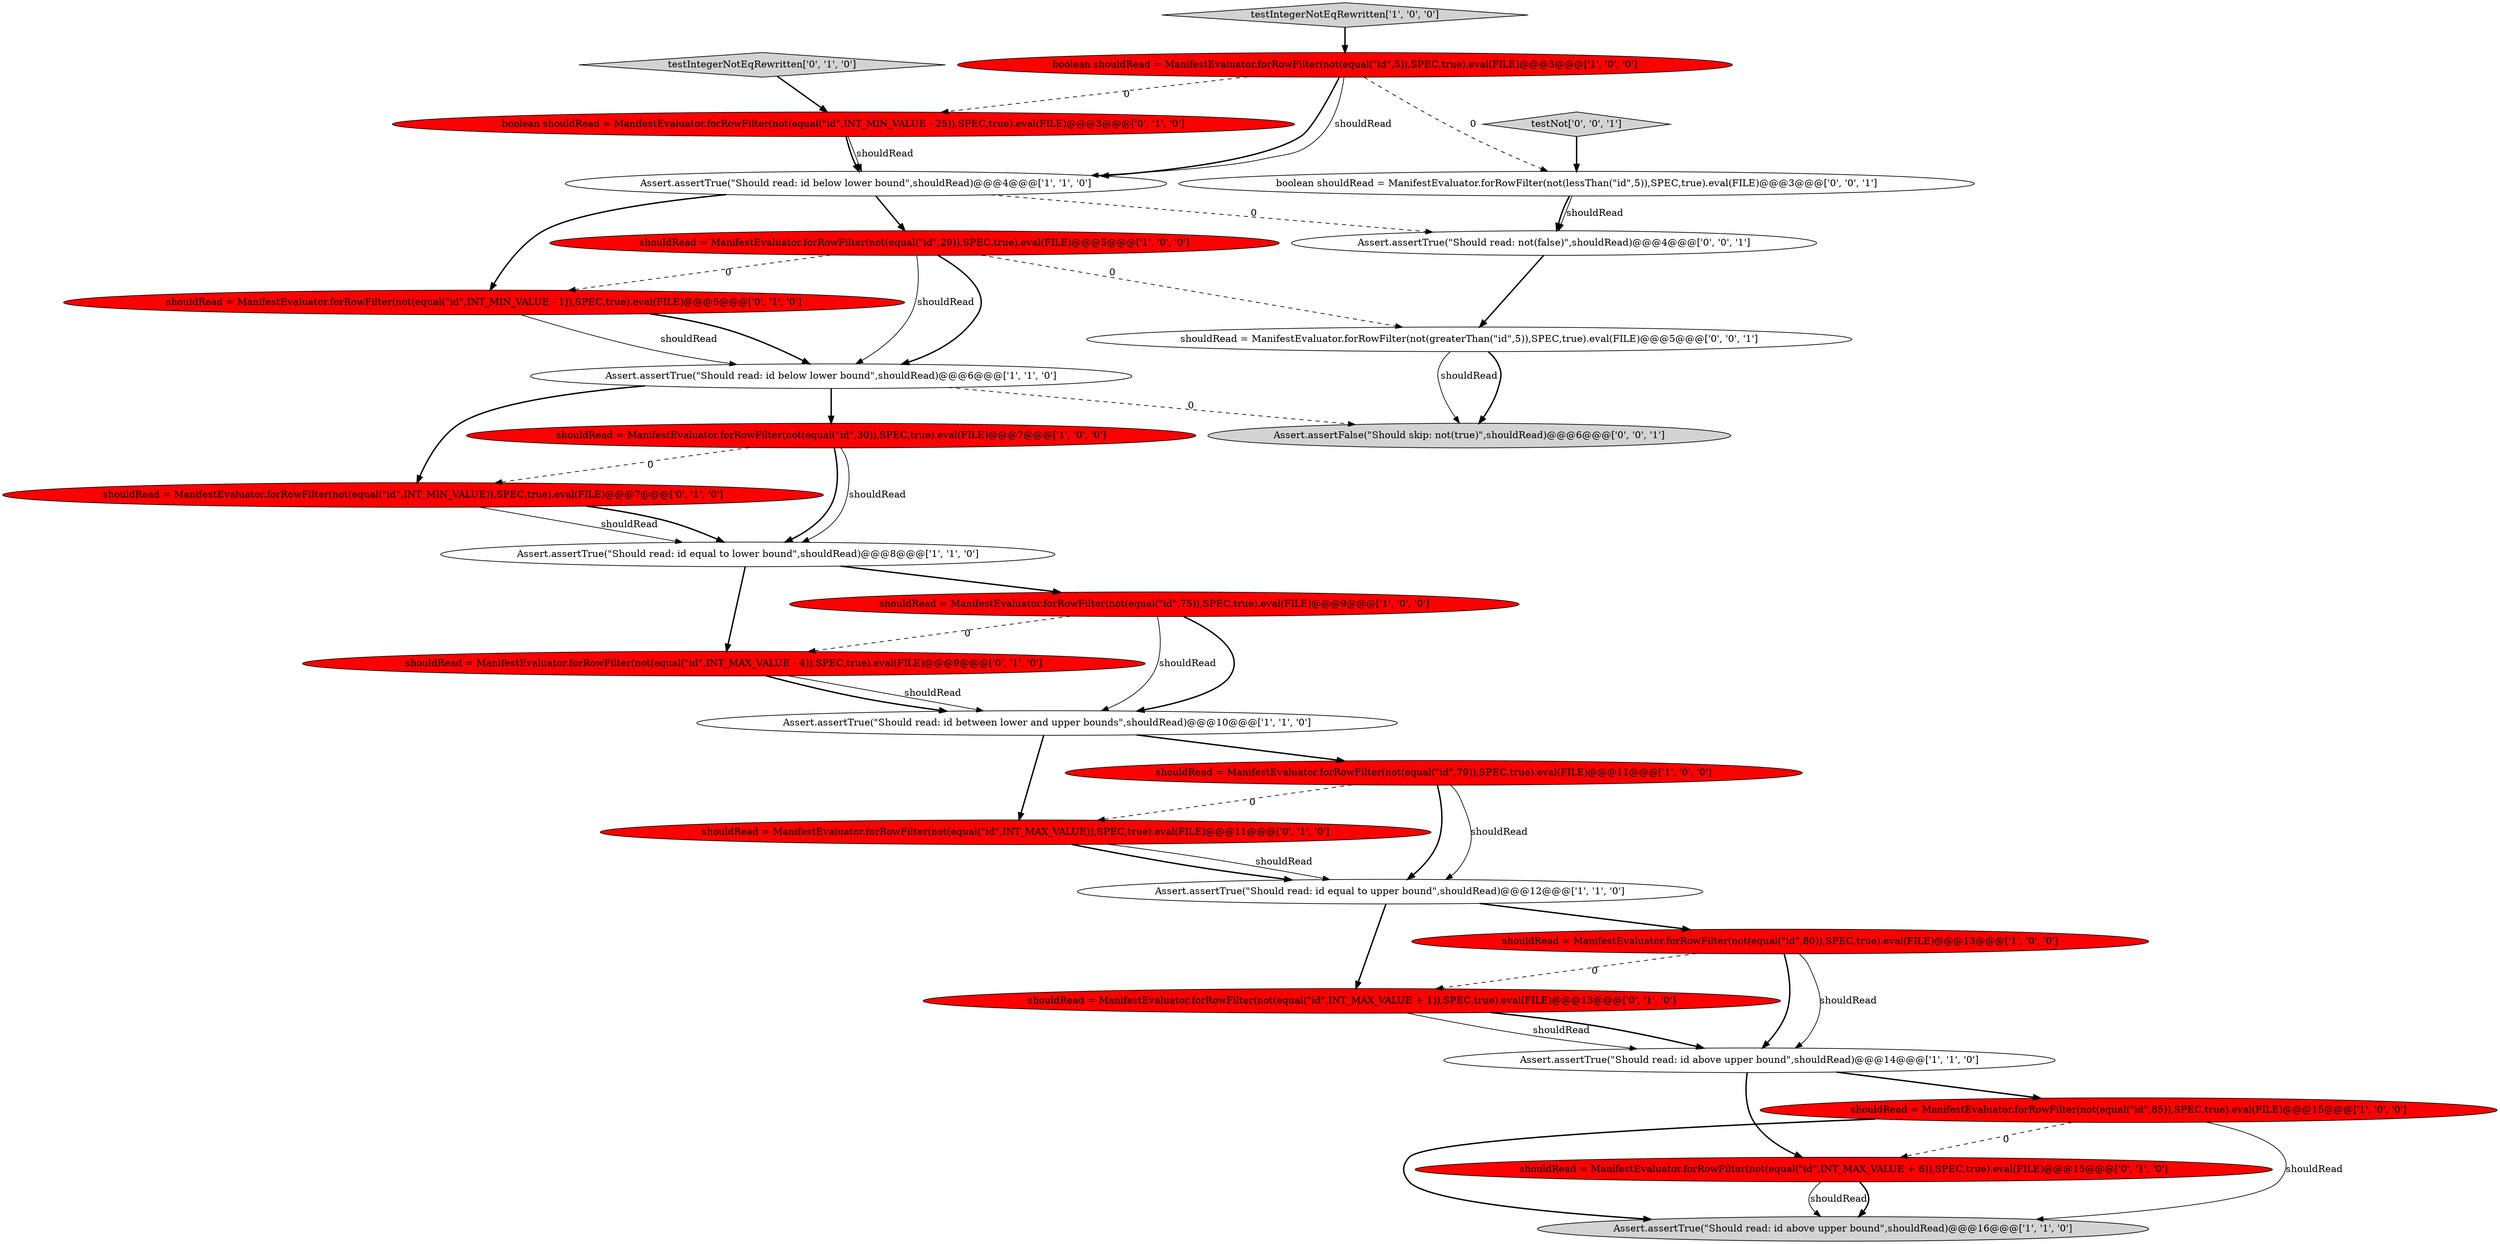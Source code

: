 digraph {
13 [style = filled, label = "Assert.assertTrue(\"Should read: id below lower bound\",shouldRead)@@@4@@@['1', '1', '0']", fillcolor = white, shape = ellipse image = "AAA0AAABBB1BBB"];
17 [style = filled, label = "shouldRead = ManifestEvaluator.forRowFilter(not(equal(\"id\",INT_MIN_VALUE - 1)),SPEC,true).eval(FILE)@@@5@@@['0', '1', '0']", fillcolor = red, shape = ellipse image = "AAA1AAABBB2BBB"];
21 [style = filled, label = "shouldRead = ManifestEvaluator.forRowFilter(not(equal(\"id\",INT_MIN_VALUE)),SPEC,true).eval(FILE)@@@7@@@['0', '1', '0']", fillcolor = red, shape = ellipse image = "AAA1AAABBB2BBB"];
1 [style = filled, label = "boolean shouldRead = ManifestEvaluator.forRowFilter(not(equal(\"id\",5)),SPEC,true).eval(FILE)@@@3@@@['1', '0', '0']", fillcolor = red, shape = ellipse image = "AAA1AAABBB1BBB"];
4 [style = filled, label = "shouldRead = ManifestEvaluator.forRowFilter(not(equal(\"id\",30)),SPEC,true).eval(FILE)@@@7@@@['1', '0', '0']", fillcolor = red, shape = ellipse image = "AAA1AAABBB1BBB"];
10 [style = filled, label = "shouldRead = ManifestEvaluator.forRowFilter(not(equal(\"id\",75)),SPEC,true).eval(FILE)@@@9@@@['1', '0', '0']", fillcolor = red, shape = ellipse image = "AAA1AAABBB1BBB"];
23 [style = filled, label = "boolean shouldRead = ManifestEvaluator.forRowFilter(not(lessThan(\"id\",5)),SPEC,true).eval(FILE)@@@3@@@['0', '0', '1']", fillcolor = white, shape = ellipse image = "AAA0AAABBB3BBB"];
12 [style = filled, label = "Assert.assertTrue(\"Should read: id equal to upper bound\",shouldRead)@@@12@@@['1', '1', '0']", fillcolor = white, shape = ellipse image = "AAA0AAABBB1BBB"];
15 [style = filled, label = "boolean shouldRead = ManifestEvaluator.forRowFilter(not(equal(\"id\",INT_MIN_VALUE - 25)),SPEC,true).eval(FILE)@@@3@@@['0', '1', '0']", fillcolor = red, shape = ellipse image = "AAA1AAABBB2BBB"];
5 [style = filled, label = "shouldRead = ManifestEvaluator.forRowFilter(not(equal(\"id\",29)),SPEC,true).eval(FILE)@@@5@@@['1', '0', '0']", fillcolor = red, shape = ellipse image = "AAA1AAABBB1BBB"];
7 [style = filled, label = "Assert.assertTrue(\"Should read: id equal to lower bound\",shouldRead)@@@8@@@['1', '1', '0']", fillcolor = white, shape = ellipse image = "AAA0AAABBB1BBB"];
8 [style = filled, label = "shouldRead = ManifestEvaluator.forRowFilter(not(equal(\"id\",80)),SPEC,true).eval(FILE)@@@13@@@['1', '0', '0']", fillcolor = red, shape = ellipse image = "AAA1AAABBB1BBB"];
24 [style = filled, label = "testNot['0', '0', '1']", fillcolor = lightgray, shape = diamond image = "AAA0AAABBB3BBB"];
26 [style = filled, label = "Assert.assertFalse(\"Should skip: not(true)\",shouldRead)@@@6@@@['0', '0', '1']", fillcolor = lightgray, shape = ellipse image = "AAA0AAABBB3BBB"];
25 [style = filled, label = "Assert.assertTrue(\"Should read: not(false)\",shouldRead)@@@4@@@['0', '0', '1']", fillcolor = white, shape = ellipse image = "AAA0AAABBB3BBB"];
6 [style = filled, label = "shouldRead = ManifestEvaluator.forRowFilter(not(equal(\"id\",79)),SPEC,true).eval(FILE)@@@11@@@['1', '0', '0']", fillcolor = red, shape = ellipse image = "AAA1AAABBB1BBB"];
2 [style = filled, label = "Assert.assertTrue(\"Should read: id below lower bound\",shouldRead)@@@6@@@['1', '1', '0']", fillcolor = white, shape = ellipse image = "AAA0AAABBB1BBB"];
22 [style = filled, label = "shouldRead = ManifestEvaluator.forRowFilter(not(equal(\"id\",INT_MAX_VALUE)),SPEC,true).eval(FILE)@@@11@@@['0', '1', '0']", fillcolor = red, shape = ellipse image = "AAA1AAABBB2BBB"];
20 [style = filled, label = "testIntegerNotEqRewritten['0', '1', '0']", fillcolor = lightgray, shape = diamond image = "AAA0AAABBB2BBB"];
0 [style = filled, label = "shouldRead = ManifestEvaluator.forRowFilter(not(equal(\"id\",85)),SPEC,true).eval(FILE)@@@15@@@['1', '0', '0']", fillcolor = red, shape = ellipse image = "AAA1AAABBB1BBB"];
27 [style = filled, label = "shouldRead = ManifestEvaluator.forRowFilter(not(greaterThan(\"id\",5)),SPEC,true).eval(FILE)@@@5@@@['0', '0', '1']", fillcolor = white, shape = ellipse image = "AAA0AAABBB3BBB"];
19 [style = filled, label = "shouldRead = ManifestEvaluator.forRowFilter(not(equal(\"id\",INT_MAX_VALUE + 6)),SPEC,true).eval(FILE)@@@15@@@['0', '1', '0']", fillcolor = red, shape = ellipse image = "AAA1AAABBB2BBB"];
11 [style = filled, label = "Assert.assertTrue(\"Should read: id above upper bound\",shouldRead)@@@14@@@['1', '1', '0']", fillcolor = white, shape = ellipse image = "AAA0AAABBB1BBB"];
16 [style = filled, label = "shouldRead = ManifestEvaluator.forRowFilter(not(equal(\"id\",INT_MAX_VALUE + 1)),SPEC,true).eval(FILE)@@@13@@@['0', '1', '0']", fillcolor = red, shape = ellipse image = "AAA1AAABBB2BBB"];
3 [style = filled, label = "Assert.assertTrue(\"Should read: id above upper bound\",shouldRead)@@@16@@@['1', '1', '0']", fillcolor = lightgray, shape = ellipse image = "AAA0AAABBB1BBB"];
14 [style = filled, label = "Assert.assertTrue(\"Should read: id between lower and upper bounds\",shouldRead)@@@10@@@['1', '1', '0']", fillcolor = white, shape = ellipse image = "AAA0AAABBB1BBB"];
9 [style = filled, label = "testIntegerNotEqRewritten['1', '0', '0']", fillcolor = lightgray, shape = diamond image = "AAA0AAABBB1BBB"];
18 [style = filled, label = "shouldRead = ManifestEvaluator.forRowFilter(not(equal(\"id\",INT_MAX_VALUE - 4)),SPEC,true).eval(FILE)@@@9@@@['0', '1', '0']", fillcolor = red, shape = ellipse image = "AAA1AAABBB2BBB"];
0->3 [style = bold, label=""];
5->2 [style = solid, label="shouldRead"];
18->14 [style = solid, label="shouldRead"];
0->3 [style = solid, label="shouldRead"];
23->25 [style = bold, label=""];
8->16 [style = dashed, label="0"];
15->13 [style = bold, label=""];
19->3 [style = solid, label="shouldRead"];
16->11 [style = bold, label=""];
23->25 [style = solid, label="shouldRead"];
7->10 [style = bold, label=""];
10->14 [style = bold, label=""];
1->15 [style = dashed, label="0"];
0->19 [style = dashed, label="0"];
8->11 [style = solid, label="shouldRead"];
14->22 [style = bold, label=""];
6->12 [style = solid, label="shouldRead"];
12->16 [style = bold, label=""];
13->25 [style = dashed, label="0"];
11->19 [style = bold, label=""];
27->26 [style = solid, label="shouldRead"];
24->23 [style = bold, label=""];
2->4 [style = bold, label=""];
4->21 [style = dashed, label="0"];
1->13 [style = bold, label=""];
6->22 [style = dashed, label="0"];
4->7 [style = bold, label=""];
21->7 [style = solid, label="shouldRead"];
17->2 [style = solid, label="shouldRead"];
25->27 [style = bold, label=""];
13->17 [style = bold, label=""];
5->2 [style = bold, label=""];
5->27 [style = dashed, label="0"];
11->0 [style = bold, label=""];
5->17 [style = dashed, label="0"];
17->2 [style = bold, label=""];
2->21 [style = bold, label=""];
12->8 [style = bold, label=""];
22->12 [style = solid, label="shouldRead"];
22->12 [style = bold, label=""];
13->5 [style = bold, label=""];
7->18 [style = bold, label=""];
15->13 [style = solid, label="shouldRead"];
21->7 [style = bold, label=""];
16->11 [style = solid, label="shouldRead"];
4->7 [style = solid, label="shouldRead"];
1->13 [style = solid, label="shouldRead"];
2->26 [style = dashed, label="0"];
9->1 [style = bold, label=""];
8->11 [style = bold, label=""];
20->15 [style = bold, label=""];
10->14 [style = solid, label="shouldRead"];
18->14 [style = bold, label=""];
14->6 [style = bold, label=""];
19->3 [style = bold, label=""];
10->18 [style = dashed, label="0"];
1->23 [style = dashed, label="0"];
27->26 [style = bold, label=""];
6->12 [style = bold, label=""];
}
